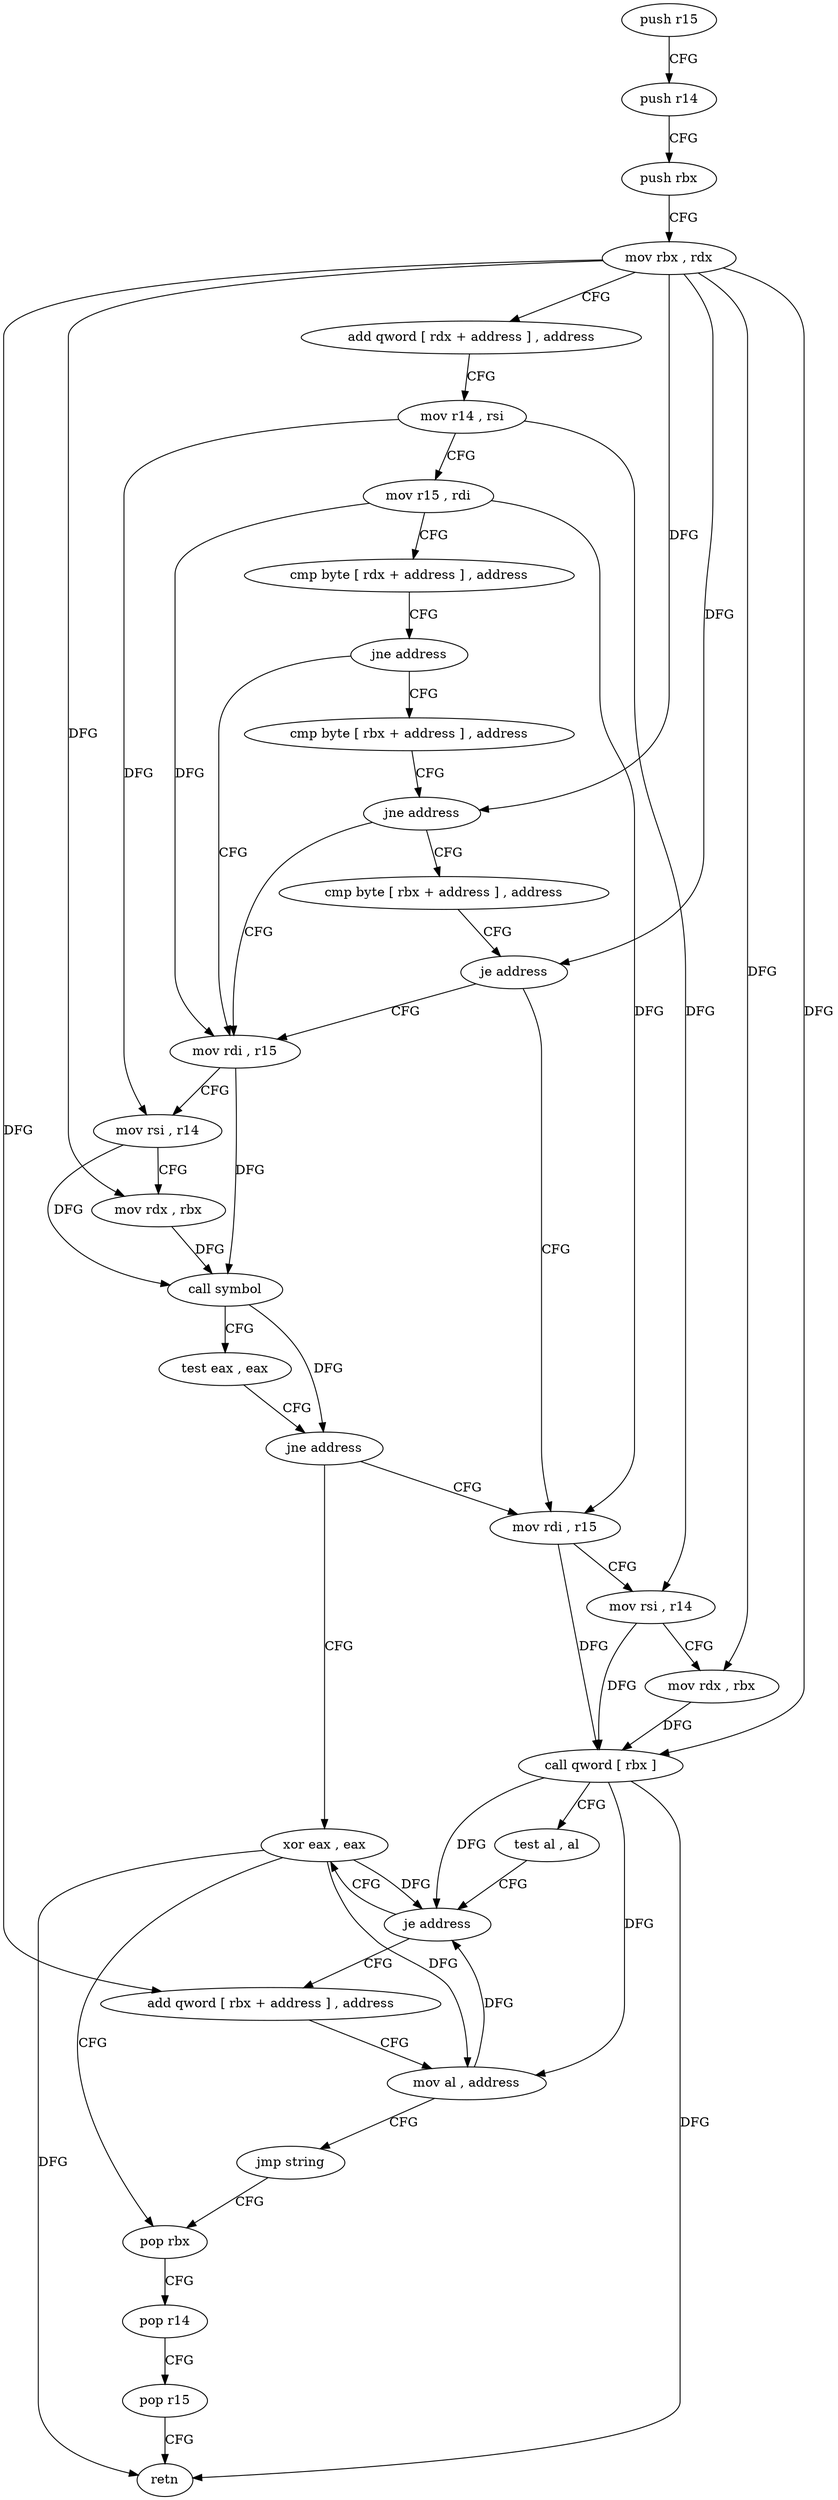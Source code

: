 digraph "func" {
"4230368" [label = "push r15" ]
"4230370" [label = "push r14" ]
"4230372" [label = "push rbx" ]
"4230373" [label = "mov rbx , rdx" ]
"4230376" [label = "add qword [ rdx + address ] , address" ]
"4230384" [label = "mov r14 , rsi" ]
"4230387" [label = "mov r15 , rdi" ]
"4230390" [label = "cmp byte [ rdx + address ] , address" ]
"4230394" [label = "jne address" ]
"4230408" [label = "mov rdi , r15" ]
"4230396" [label = "cmp byte [ rbx + address ] , address" ]
"4230411" [label = "mov rsi , r14" ]
"4230414" [label = "mov rdx , rbx" ]
"4230417" [label = "call symbol" ]
"4230422" [label = "test eax , eax" ]
"4230424" [label = "jne address" ]
"4230453" [label = "xor eax , eax" ]
"4230426" [label = "mov rdi , r15" ]
"4230400" [label = "jne address" ]
"4230402" [label = "cmp byte [ rbx + address ] , address" ]
"4230455" [label = "pop rbx" ]
"4230429" [label = "mov rsi , r14" ]
"4230432" [label = "mov rdx , rbx" ]
"4230435" [label = "call qword [ rbx ]" ]
"4230437" [label = "test al , al" ]
"4230439" [label = "je address" ]
"4230441" [label = "add qword [ rbx + address ] , address" ]
"4230406" [label = "je address" ]
"4230449" [label = "mov al , address" ]
"4230451" [label = "jmp string" ]
"4230456" [label = "pop r14" ]
"4230458" [label = "pop r15" ]
"4230460" [label = "retn" ]
"4230368" -> "4230370" [ label = "CFG" ]
"4230370" -> "4230372" [ label = "CFG" ]
"4230372" -> "4230373" [ label = "CFG" ]
"4230373" -> "4230376" [ label = "CFG" ]
"4230373" -> "4230414" [ label = "DFG" ]
"4230373" -> "4230400" [ label = "DFG" ]
"4230373" -> "4230432" [ label = "DFG" ]
"4230373" -> "4230435" [ label = "DFG" ]
"4230373" -> "4230406" [ label = "DFG" ]
"4230373" -> "4230441" [ label = "DFG" ]
"4230376" -> "4230384" [ label = "CFG" ]
"4230384" -> "4230387" [ label = "CFG" ]
"4230384" -> "4230411" [ label = "DFG" ]
"4230384" -> "4230429" [ label = "DFG" ]
"4230387" -> "4230390" [ label = "CFG" ]
"4230387" -> "4230408" [ label = "DFG" ]
"4230387" -> "4230426" [ label = "DFG" ]
"4230390" -> "4230394" [ label = "CFG" ]
"4230394" -> "4230408" [ label = "CFG" ]
"4230394" -> "4230396" [ label = "CFG" ]
"4230408" -> "4230411" [ label = "CFG" ]
"4230408" -> "4230417" [ label = "DFG" ]
"4230396" -> "4230400" [ label = "CFG" ]
"4230411" -> "4230414" [ label = "CFG" ]
"4230411" -> "4230417" [ label = "DFG" ]
"4230414" -> "4230417" [ label = "DFG" ]
"4230417" -> "4230422" [ label = "CFG" ]
"4230417" -> "4230424" [ label = "DFG" ]
"4230422" -> "4230424" [ label = "CFG" ]
"4230424" -> "4230453" [ label = "CFG" ]
"4230424" -> "4230426" [ label = "CFG" ]
"4230453" -> "4230455" [ label = "CFG" ]
"4230453" -> "4230439" [ label = "DFG" ]
"4230453" -> "4230460" [ label = "DFG" ]
"4230453" -> "4230449" [ label = "DFG" ]
"4230426" -> "4230429" [ label = "CFG" ]
"4230426" -> "4230435" [ label = "DFG" ]
"4230400" -> "4230408" [ label = "CFG" ]
"4230400" -> "4230402" [ label = "CFG" ]
"4230402" -> "4230406" [ label = "CFG" ]
"4230455" -> "4230456" [ label = "CFG" ]
"4230429" -> "4230432" [ label = "CFG" ]
"4230429" -> "4230435" [ label = "DFG" ]
"4230432" -> "4230435" [ label = "DFG" ]
"4230435" -> "4230437" [ label = "CFG" ]
"4230435" -> "4230439" [ label = "DFG" ]
"4230435" -> "4230460" [ label = "DFG" ]
"4230435" -> "4230449" [ label = "DFG" ]
"4230437" -> "4230439" [ label = "CFG" ]
"4230439" -> "4230453" [ label = "CFG" ]
"4230439" -> "4230441" [ label = "CFG" ]
"4230441" -> "4230449" [ label = "CFG" ]
"4230406" -> "4230426" [ label = "CFG" ]
"4230406" -> "4230408" [ label = "CFG" ]
"4230449" -> "4230451" [ label = "CFG" ]
"4230449" -> "4230439" [ label = "DFG" ]
"4230451" -> "4230455" [ label = "CFG" ]
"4230456" -> "4230458" [ label = "CFG" ]
"4230458" -> "4230460" [ label = "CFG" ]
}
